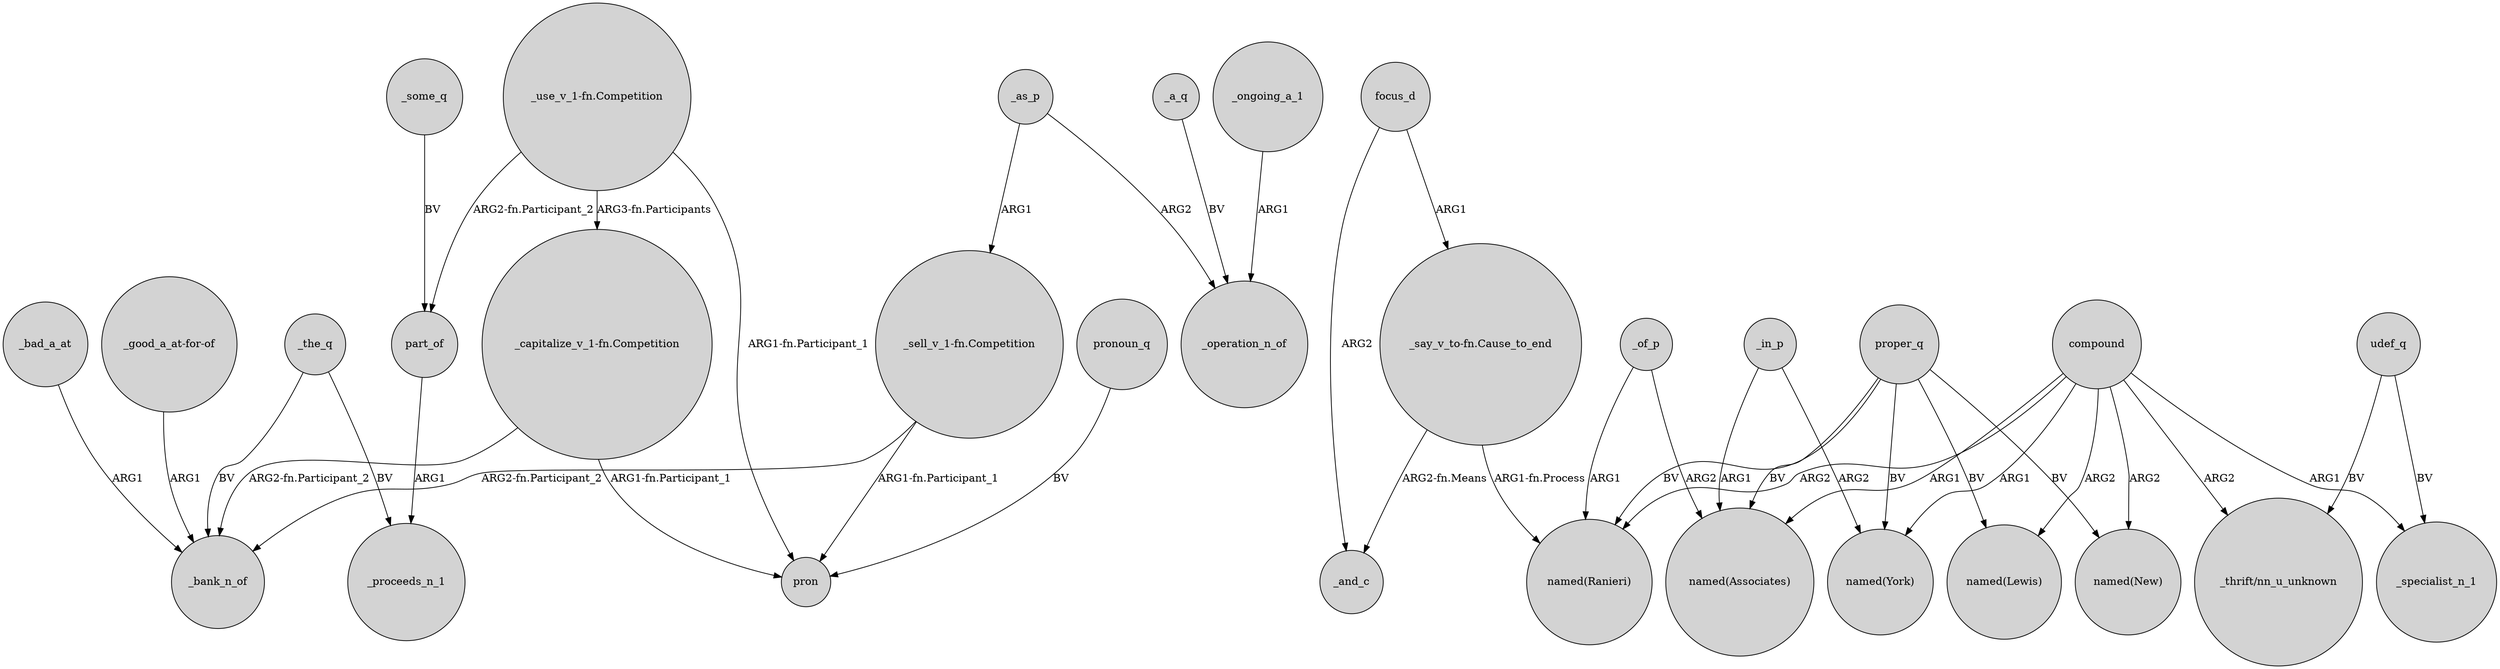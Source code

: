 digraph {
	node [shape=circle style=filled]
	_bad_a_at -> _bank_n_of [label=ARG1]
	"_say_v_to-fn.Cause_to_end" -> _and_c [label="ARG2-fn.Means"]
	_the_q -> _bank_n_of [label=BV]
	compound -> "named(Associates)" [label=ARG1]
	compound -> _specialist_n_1 [label=ARG1]
	compound -> "named(New)" [label=ARG2]
	focus_d -> "_say_v_to-fn.Cause_to_end" [label=ARG1]
	part_of -> _proceeds_n_1 [label=ARG1]
	proper_q -> "named(New)" [label=BV]
	_in_p -> "named(Associates)" [label=ARG1]
	"_use_v_1-fn.Competition" -> part_of [label="ARG2-fn.Participant_2"]
	_the_q -> _proceeds_n_1 [label=BV]
	_of_p -> "named(Associates)" [label=ARG2]
	proper_q -> "named(York)" [label=BV]
	"_sell_v_1-fn.Competition" -> _bank_n_of [label="ARG2-fn.Participant_2"]
	pronoun_q -> pron [label=BV]
	_in_p -> "named(York)" [label=ARG2]
	"_capitalize_v_1-fn.Competition" -> _bank_n_of [label="ARG2-fn.Participant_2"]
	"_use_v_1-fn.Competition" -> pron [label="ARG1-fn.Participant_1"]
	udef_q -> _specialist_n_1 [label=BV]
	compound -> "_thrift/nn_u_unknown" [label=ARG2]
	_ongoing_a_1 -> _operation_n_of [label=ARG1]
	"_say_v_to-fn.Cause_to_end" -> "named(Ranieri)" [label="ARG1-fn.Process"]
	_some_q -> part_of [label=BV]
	compound -> "named(Ranieri)" [label=ARG2]
	_a_q -> _operation_n_of [label=BV]
	proper_q -> "named(Associates)" [label=BV]
	"_sell_v_1-fn.Competition" -> pron [label="ARG1-fn.Participant_1"]
	compound -> "named(Lewis)" [label=ARG2]
	"_use_v_1-fn.Competition" -> "_capitalize_v_1-fn.Competition" [label="ARG3-fn.Participants"]
	_of_p -> "named(Ranieri)" [label=ARG1]
	proper_q -> "named(Lewis)" [label=BV]
	compound -> "named(York)" [label=ARG1]
	"_capitalize_v_1-fn.Competition" -> pron [label="ARG1-fn.Participant_1"]
	_as_p -> _operation_n_of [label=ARG2]
	"_good_a_at-for-of" -> _bank_n_of [label=ARG1]
	proper_q -> "named(Ranieri)" [label=BV]
	udef_q -> "_thrift/nn_u_unknown" [label=BV]
	focus_d -> _and_c [label=ARG2]
	_as_p -> "_sell_v_1-fn.Competition" [label=ARG1]
}
